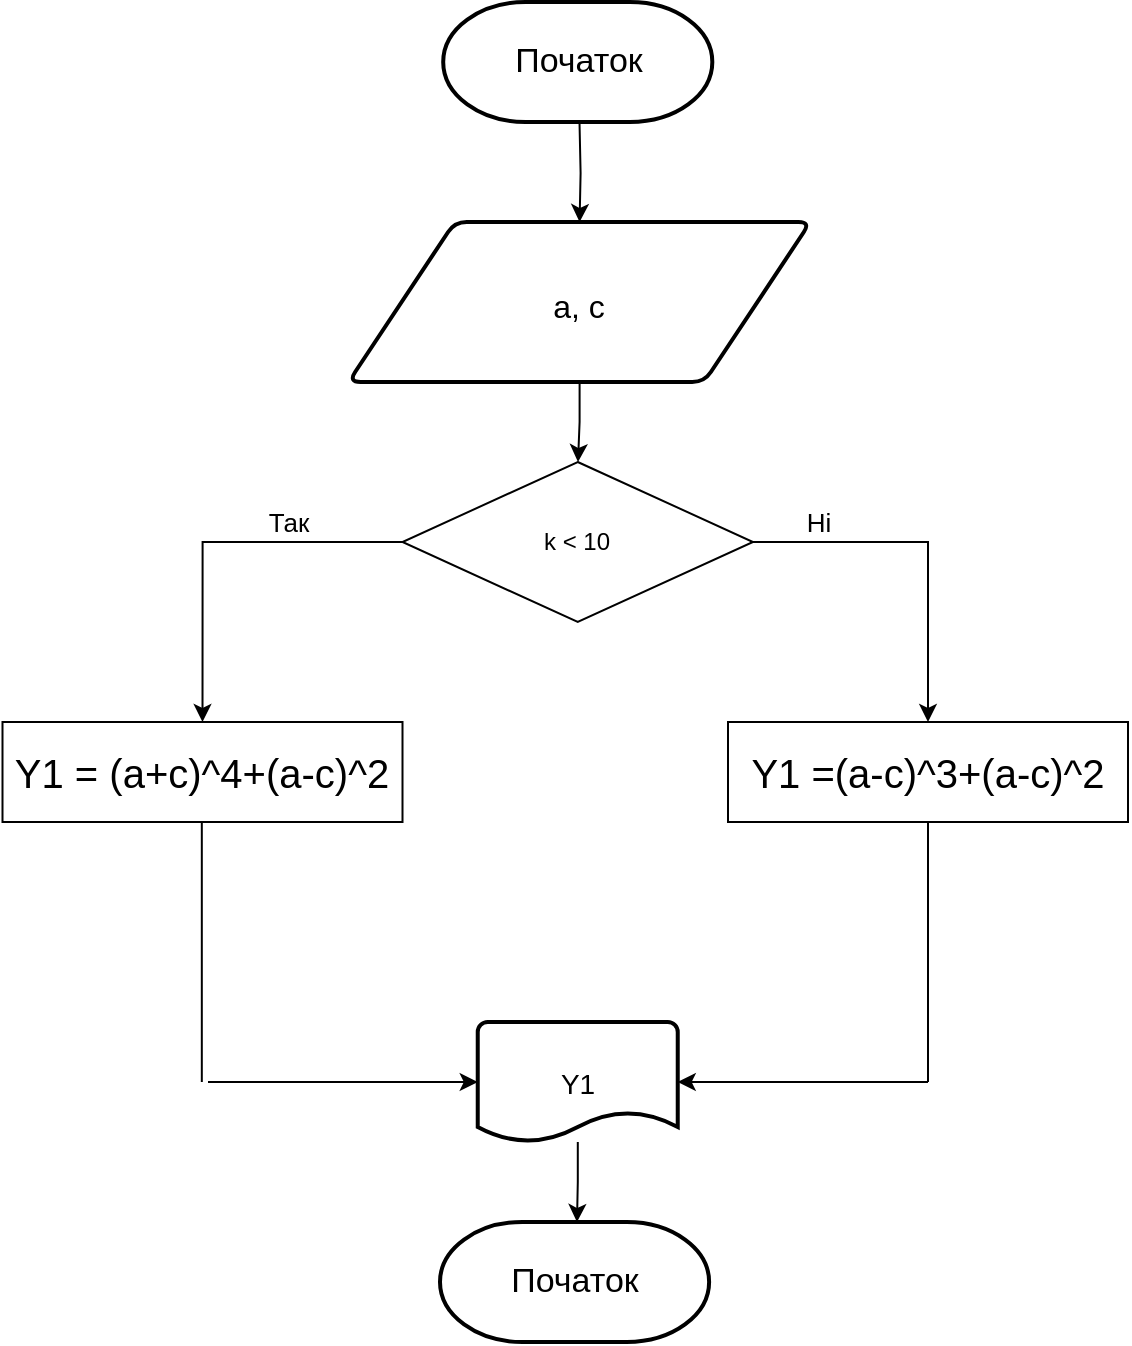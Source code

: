 <mxfile version="16.5.1" type="device"><diagram id="HqHUn1YdKtYhiESXxnPo" name="Страница 1"><mxGraphModel dx="1185" dy="721" grid="1" gridSize="10" guides="1" tooltips="1" connect="1" arrows="1" fold="1" page="1" pageScale="1" pageWidth="827" pageHeight="1169" math="0" shadow="0"><root><mxCell id="0"/><mxCell id="1" parent="0"/><mxCell id="MLIxHIninjuLiTqOsc4C-4" value="" style="edgeStyle=orthogonalEdgeStyle;rounded=0;orthogonalLoop=1;jettySize=auto;html=1;fontSize=16;" parent="1" target="MLIxHIninjuLiTqOsc4C-3" edge="1"><mxGeometry relative="1" as="geometry"><mxPoint x="415.75" y="170" as="sourcePoint"/></mxGeometry></mxCell><mxCell id="g54XzvBnTb482Wp4DhHP-2" value="" style="edgeStyle=orthogonalEdgeStyle;rounded=0;orthogonalLoop=1;jettySize=auto;html=1;" parent="1" source="MLIxHIninjuLiTqOsc4C-3" edge="1"><mxGeometry relative="1" as="geometry"><mxPoint x="415" y="340" as="targetPoint"/></mxGeometry></mxCell><mxCell id="MLIxHIninjuLiTqOsc4C-3" value="&lt;font style=&quot;font-size: 16px&quot;&gt;a, c&lt;br&gt;&lt;/font&gt;" style="shape=parallelogram;html=1;strokeWidth=2;perimeter=parallelogramPerimeter;whiteSpace=wrap;rounded=1;arcSize=12;size=0.23;fontSize=20;" parent="1" vertex="1"><mxGeometry x="300.25" y="220" width="231" height="80" as="geometry"/></mxCell><mxCell id="TG86Y3WeBShqa6XB9UVp-15" value="" style="edgeStyle=orthogonalEdgeStyle;rounded=0;orthogonalLoop=1;jettySize=auto;html=1;fontSize=20;" parent="1" source="MLIxHIninjuLiTqOsc4C-7" edge="1"><mxGeometry relative="1" as="geometry"><mxPoint x="414.5" y="720" as="targetPoint"/></mxGeometry></mxCell><mxCell id="MLIxHIninjuLiTqOsc4C-7" value="&lt;span style=&quot;font-size: 14px&quot;&gt;Y1&lt;/span&gt;" style="strokeWidth=2;html=1;shape=mxgraph.flowchart.document2;whiteSpace=wrap;size=0.25;fontSize=16;" parent="1" vertex="1"><mxGeometry x="364.87" y="620" width="100" height="60" as="geometry"/></mxCell><mxCell id="TG86Y3WeBShqa6XB9UVp-11" style="edgeStyle=orthogonalEdgeStyle;rounded=0;orthogonalLoop=1;jettySize=auto;html=1;exitX=1;exitY=0.5;exitDx=0;exitDy=0;entryX=0.5;entryY=0;entryDx=0;entryDy=0;fontSize=20;" parent="1" source="ud-88wb_dc5r4rIlBxN4-1" target="TG86Y3WeBShqa6XB9UVp-10" edge="1"><mxGeometry relative="1" as="geometry"/></mxCell><mxCell id="TG86Y3WeBShqa6XB9UVp-12" style="edgeStyle=orthogonalEdgeStyle;rounded=0;orthogonalLoop=1;jettySize=auto;html=1;exitX=0;exitY=0.5;exitDx=0;exitDy=0;entryX=0.5;entryY=0;entryDx=0;entryDy=0;fontSize=20;" parent="1" source="ud-88wb_dc5r4rIlBxN4-1" target="TG86Y3WeBShqa6XB9UVp-9" edge="1"><mxGeometry relative="1" as="geometry"/></mxCell><mxCell id="ud-88wb_dc5r4rIlBxN4-1" value="k &amp;lt; 10" style="rhombus;whiteSpace=wrap;html=1;" parent="1" vertex="1"><mxGeometry x="327.25" y="340" width="175.25" height="80" as="geometry"/></mxCell><mxCell id="ud-88wb_dc5r4rIlBxN4-19" value="Ні" style="text;html=1;align=center;verticalAlign=middle;resizable=0;points=[];autosize=1;strokeColor=none;fillColor=none;fontSize=13;" parent="1" vertex="1"><mxGeometry x="520" y="360" width="30" height="20" as="geometry"/></mxCell><mxCell id="TG86Y3WeBShqa6XB9UVp-9" value="Y1 = (a+c)^4+(a-c)^2" style="rounded=0;whiteSpace=wrap;html=1;fontSize=20;" parent="1" vertex="1"><mxGeometry x="127.25" y="470" width="200" height="50" as="geometry"/></mxCell><mxCell id="TG86Y3WeBShqa6XB9UVp-16" style="edgeStyle=orthogonalEdgeStyle;rounded=0;orthogonalLoop=1;jettySize=auto;html=1;exitX=0.5;exitY=1;exitDx=0;exitDy=0;fontSize=20;endArrow=none;endFill=0;" parent="1" source="TG86Y3WeBShqa6XB9UVp-10" edge="1"><mxGeometry relative="1" as="geometry"><mxPoint x="590" y="650" as="targetPoint"/></mxGeometry></mxCell><mxCell id="TG86Y3WeBShqa6XB9UVp-10" value="Y1 =(a-c)^3+(a-c)^2" style="rounded=0;whiteSpace=wrap;html=1;fontSize=20;" parent="1" vertex="1"><mxGeometry x="490" y="470" width="200" height="50" as="geometry"/></mxCell><mxCell id="TG86Y3WeBShqa6XB9UVp-14" value="Так" style="text;html=1;align=center;verticalAlign=middle;resizable=0;points=[];autosize=1;strokeColor=none;fillColor=none;fontSize=13;" parent="1" vertex="1"><mxGeometry x="250" y="360" width="40" height="20" as="geometry"/></mxCell><mxCell id="TG86Y3WeBShqa6XB9UVp-17" value="" style="endArrow=classic;html=1;rounded=0;fontSize=20;entryX=1;entryY=0.5;entryDx=0;entryDy=0;entryPerimeter=0;" parent="1" target="MLIxHIninjuLiTqOsc4C-7" edge="1"><mxGeometry width="50" height="50" relative="1" as="geometry"><mxPoint x="590" y="650" as="sourcePoint"/><mxPoint x="560" y="570" as="targetPoint"/></mxGeometry></mxCell><mxCell id="TG86Y3WeBShqa6XB9UVp-18" style="edgeStyle=orthogonalEdgeStyle;rounded=0;orthogonalLoop=1;jettySize=auto;html=1;exitX=0.5;exitY=1;exitDx=0;exitDy=0;fontSize=20;endArrow=none;endFill=0;" parent="1" edge="1"><mxGeometry relative="1" as="geometry"><mxPoint x="226.91" y="650" as="targetPoint"/><mxPoint x="226.91" y="520" as="sourcePoint"/></mxGeometry></mxCell><mxCell id="TG86Y3WeBShqa6XB9UVp-19" value="" style="endArrow=classic;html=1;rounded=0;fontSize=20;entryX=0;entryY=0.5;entryDx=0;entryDy=0;entryPerimeter=0;" parent="1" target="MLIxHIninjuLiTqOsc4C-7" edge="1"><mxGeometry width="50" height="50" relative="1" as="geometry"><mxPoint x="230" y="650" as="sourcePoint"/><mxPoint x="220.0" y="670" as="targetPoint"/></mxGeometry></mxCell><mxCell id="TG86Y3WeBShqa6XB9UVp-20" value="&lt;font style=&quot;font-size: 17px&quot;&gt;Початок&lt;/font&gt;" style="strokeWidth=2;html=1;shape=mxgraph.flowchart.terminator;whiteSpace=wrap;" parent="1" vertex="1"><mxGeometry x="347.6" y="110" width="134.56" height="60" as="geometry"/></mxCell><mxCell id="EpBGChg_kWguGZlsXzwJ-1" value="&lt;font style=&quot;font-size: 17px&quot;&gt;Початок&lt;/font&gt;" style="strokeWidth=2;html=1;shape=mxgraph.flowchart.terminator;whiteSpace=wrap;" vertex="1" parent="1"><mxGeometry x="346" y="720" width="134.56" height="60" as="geometry"/></mxCell></root></mxGraphModel></diagram></mxfile>